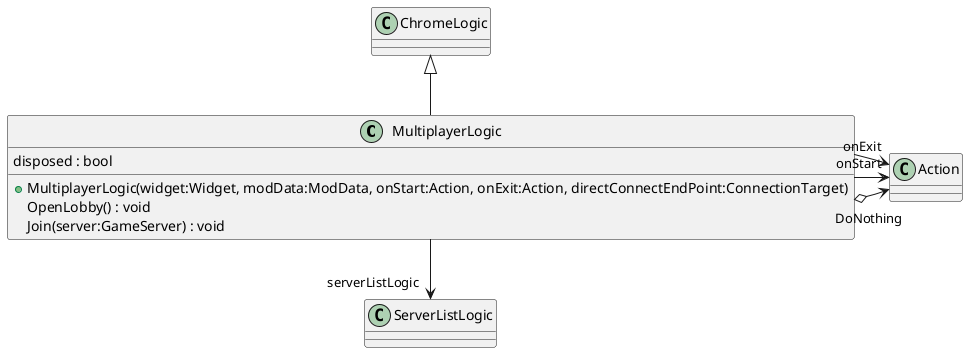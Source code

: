 @startuml
class MultiplayerLogic {
    + MultiplayerLogic(widget:Widget, modData:ModData, onStart:Action, onExit:Action, directConnectEndPoint:ConnectionTarget)
    OpenLobby() : void
    Join(server:GameServer) : void
    disposed : bool
}
ChromeLogic <|-- MultiplayerLogic
MultiplayerLogic o-> "DoNothing" Action
MultiplayerLogic --> "onStart" Action
MultiplayerLogic --> "onExit" Action
MultiplayerLogic --> "serverListLogic" ServerListLogic
@enduml
